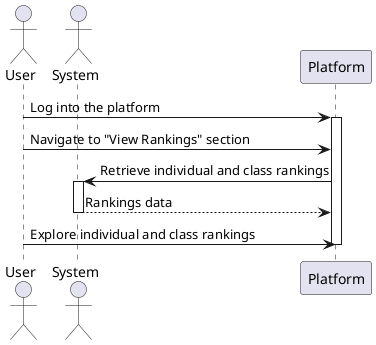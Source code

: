 @startuml

actor User
actor System

User -> Platform: Log into the platform
activate Platform

User -> Platform: Navigate to "View Rankings" section
Platform -> System: Retrieve individual and class rankings
activate System
Platform <-- System: Rankings data
deactivate System

User -> Platform: Explore individual and class rankings

deactivate Platform
@enduml
